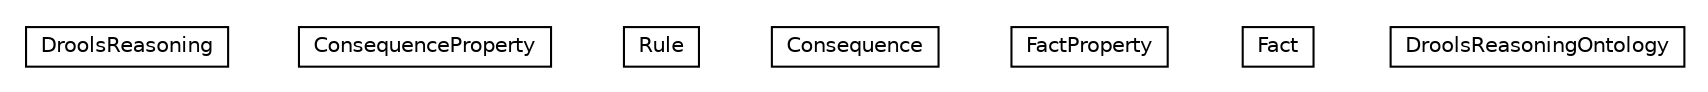 #!/usr/local/bin/dot
#
# Class diagram 
# Generated by UMLGraph version R5_6-24-gf6e263 (http://www.umlgraph.org/)
#

digraph G {
	edge [fontname="Helvetica",fontsize=10,labelfontname="Helvetica",labelfontsize=10];
	node [fontname="Helvetica",fontsize=10,shape=plaintext];
	nodesep=0.25;
	ranksep=0.5;
	// org.universAAL.ontology.drools.DroolsReasoning
	c19458 [label=<<table title="org.universAAL.ontology.drools.DroolsReasoning" border="0" cellborder="1" cellspacing="0" cellpadding="2" port="p" href="./DroolsReasoning.html">
		<tr><td><table border="0" cellspacing="0" cellpadding="1">
<tr><td align="center" balign="center"> DroolsReasoning </td></tr>
		</table></td></tr>
		</table>>, URL="./DroolsReasoning.html", fontname="Helvetica", fontcolor="black", fontsize=10.0];
	// org.universAAL.ontology.drools.ConsequenceProperty
	c19459 [label=<<table title="org.universAAL.ontology.drools.ConsequenceProperty" border="0" cellborder="1" cellspacing="0" cellpadding="2" port="p" href="./ConsequenceProperty.html">
		<tr><td><table border="0" cellspacing="0" cellpadding="1">
<tr><td align="center" balign="center"> ConsequenceProperty </td></tr>
		</table></td></tr>
		</table>>, URL="./ConsequenceProperty.html", fontname="Helvetica", fontcolor="black", fontsize=10.0];
	// org.universAAL.ontology.drools.Rule
	c19460 [label=<<table title="org.universAAL.ontology.drools.Rule" border="0" cellborder="1" cellspacing="0" cellpadding="2" port="p" href="./Rule.html">
		<tr><td><table border="0" cellspacing="0" cellpadding="1">
<tr><td align="center" balign="center"> Rule </td></tr>
		</table></td></tr>
		</table>>, URL="./Rule.html", fontname="Helvetica", fontcolor="black", fontsize=10.0];
	// org.universAAL.ontology.drools.Consequence
	c19461 [label=<<table title="org.universAAL.ontology.drools.Consequence" border="0" cellborder="1" cellspacing="0" cellpadding="2" port="p" href="./Consequence.html">
		<tr><td><table border="0" cellspacing="0" cellpadding="1">
<tr><td align="center" balign="center"> Consequence </td></tr>
		</table></td></tr>
		</table>>, URL="./Consequence.html", fontname="Helvetica", fontcolor="black", fontsize=10.0];
	// org.universAAL.ontology.drools.FactProperty
	c19462 [label=<<table title="org.universAAL.ontology.drools.FactProperty" border="0" cellborder="1" cellspacing="0" cellpadding="2" port="p" href="./FactProperty.html">
		<tr><td><table border="0" cellspacing="0" cellpadding="1">
<tr><td align="center" balign="center"> FactProperty </td></tr>
		</table></td></tr>
		</table>>, URL="./FactProperty.html", fontname="Helvetica", fontcolor="black", fontsize=10.0];
	// org.universAAL.ontology.drools.Fact
	c19463 [label=<<table title="org.universAAL.ontology.drools.Fact" border="0" cellborder="1" cellspacing="0" cellpadding="2" port="p" href="./Fact.html">
		<tr><td><table border="0" cellspacing="0" cellpadding="1">
<tr><td align="center" balign="center"> Fact </td></tr>
		</table></td></tr>
		</table>>, URL="./Fact.html", fontname="Helvetica", fontcolor="black", fontsize=10.0];
	// org.universAAL.ontology.drools.DroolsReasoningOntology
	c19464 [label=<<table title="org.universAAL.ontology.drools.DroolsReasoningOntology" border="0" cellborder="1" cellspacing="0" cellpadding="2" port="p" href="./DroolsReasoningOntology.html">
		<tr><td><table border="0" cellspacing="0" cellpadding="1">
<tr><td align="center" balign="center"> DroolsReasoningOntology </td></tr>
		</table></td></tr>
		</table>>, URL="./DroolsReasoningOntology.html", fontname="Helvetica", fontcolor="black", fontsize=10.0];
}

